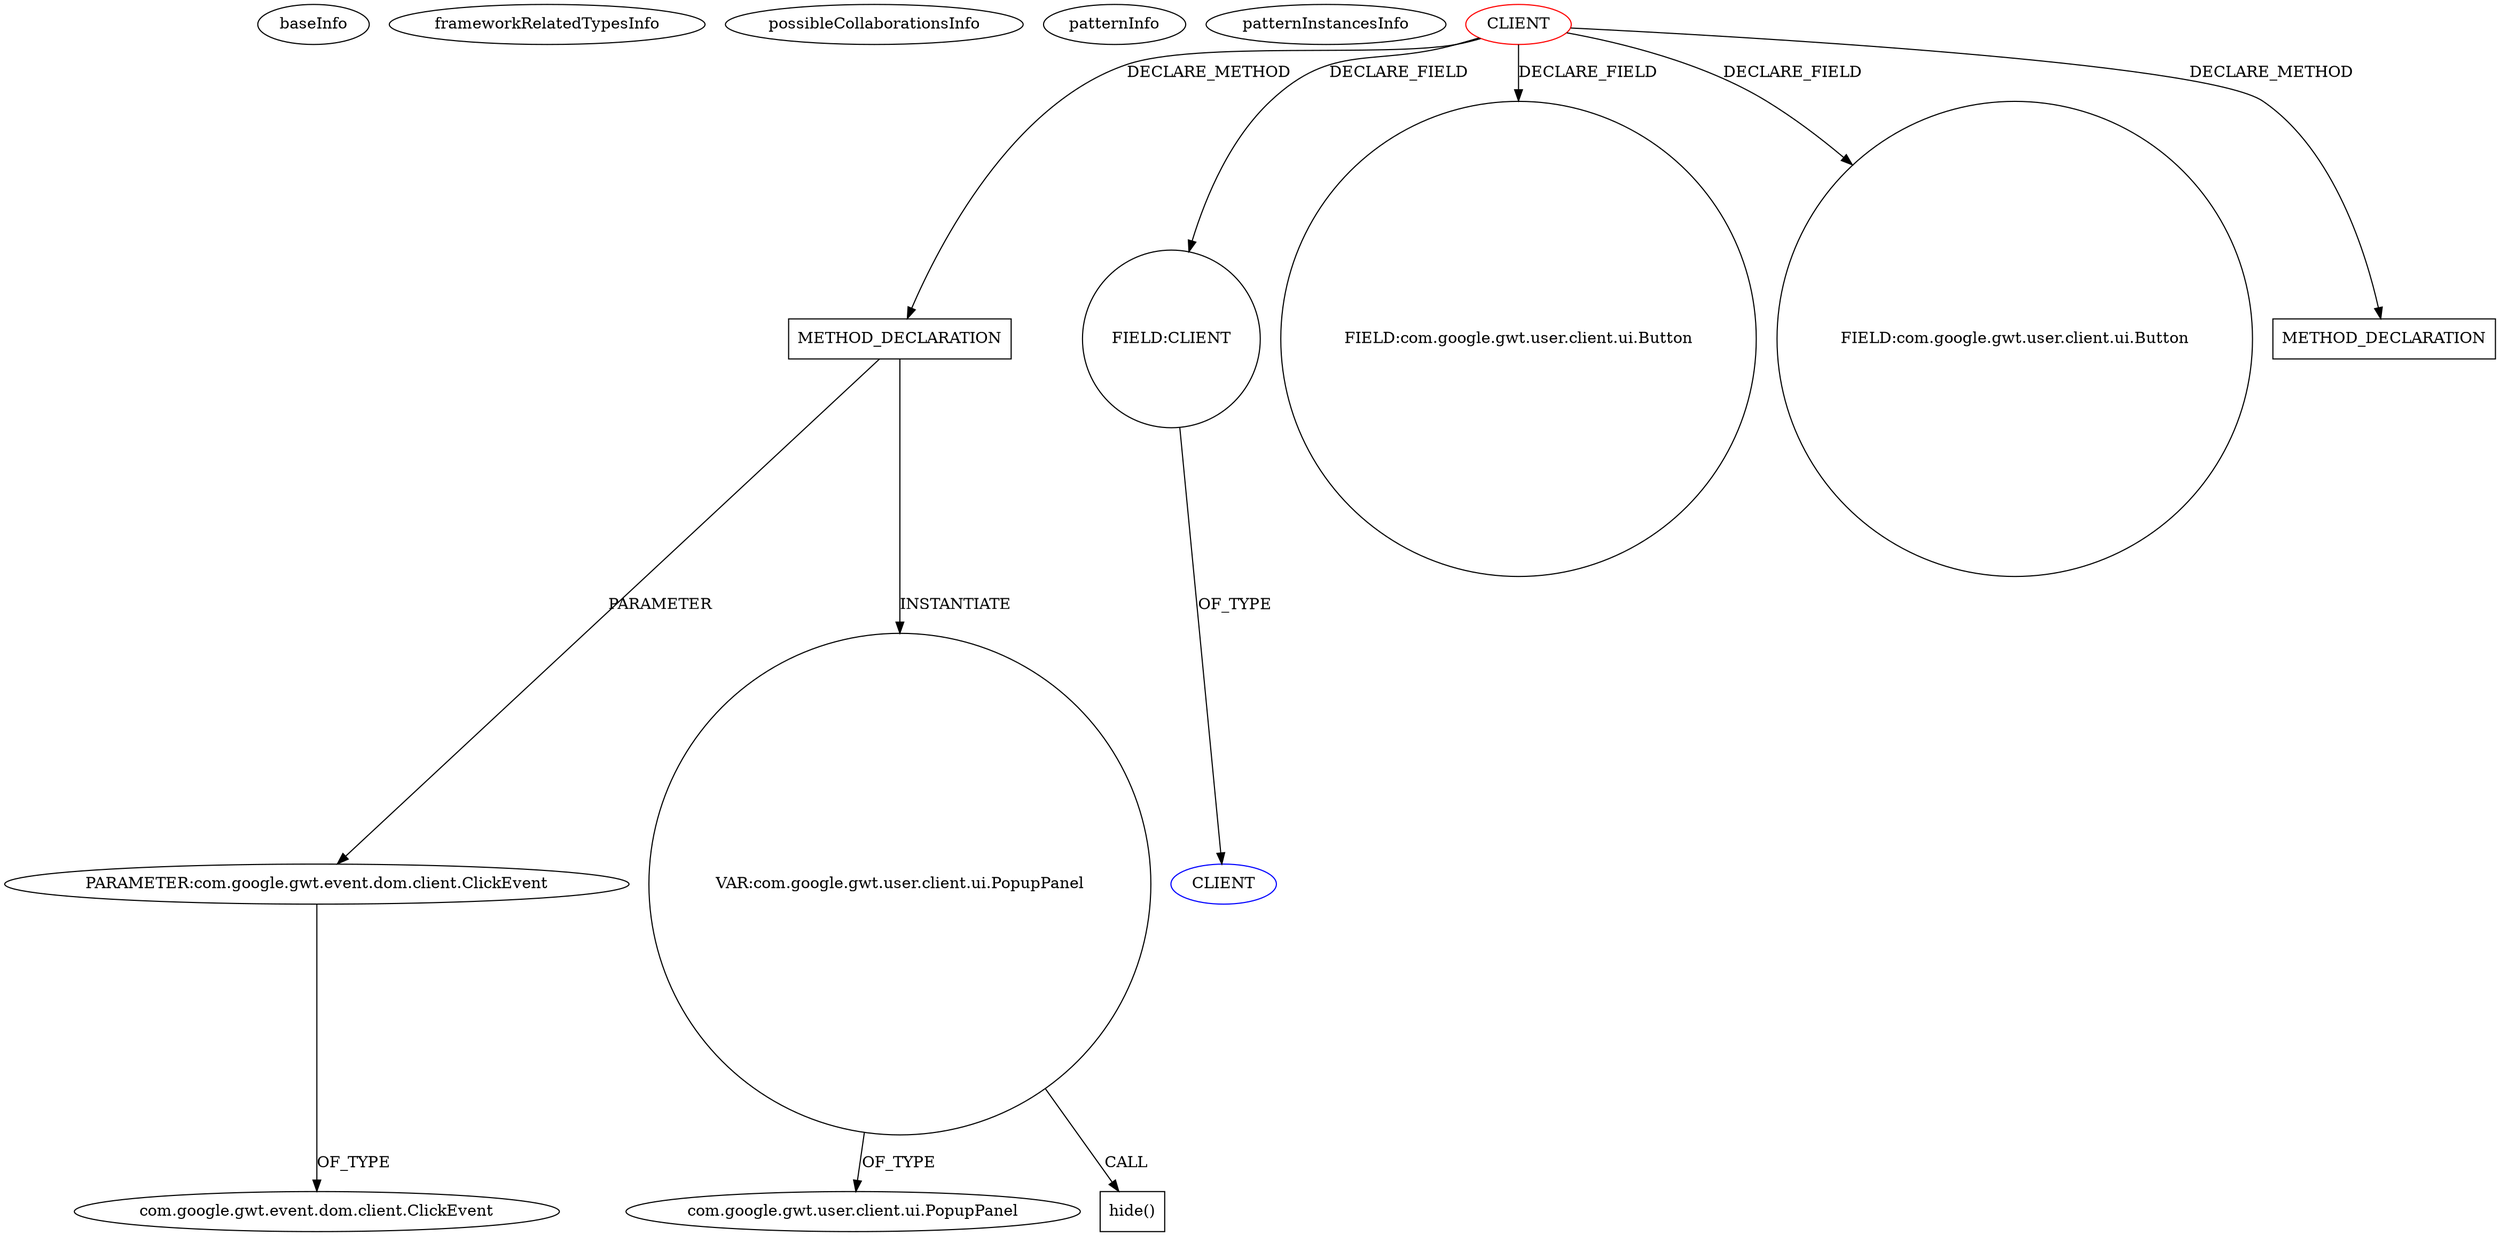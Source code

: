 digraph {
baseInfo[graphId=63,category="pattern",isAnonymous=false,possibleRelation=false]
frameworkRelatedTypesInfo[]
possibleCollaborationsInfo[]
patternInfo[frequency=2.0,patternRootClient=0]
patternInstancesInfo[0="felype87-gwt~/felype87-gwt/gwt-master/Minefield/src/com/felype/minefield/client/GameLevelDialog.java~GameLevelDialog~1323",1="chrte-TemperatureWatcher~/chrte-TemperatureWatcher/TemperatureWatcher-master/src/com/google/gwt/sample/stockwatcher/client/TemperatureWatcher.java~TemperatureWatcher~1066"]
236[label="PARAMETER:com.google.gwt.event.dom.client.ClickEvent",vertexType="PARAMETER_DECLARATION",isFrameworkType=false]
233[label="METHOD_DECLARATION",vertexType="CLIENT_METHOD_DECLARATION",isFrameworkType=false,shape=box]
251[label="VAR:com.google.gwt.user.client.ui.PopupPanel",vertexType="VARIABLE_EXPRESION",isFrameworkType=false,shape=circle]
0[label="CLIENT",vertexType="ROOT_CLIENT_CLASS_DECLARATION",isFrameworkType=false,color=red]
25[label="FIELD:CLIENT",vertexType="FIELD_DECLARATION",isFrameworkType=false,shape=circle]
252[label="com.google.gwt.user.client.ui.PopupPanel",vertexType="FRAMEWORK_CLASS_TYPE",isFrameworkType=false]
8[label="FIELD:com.google.gwt.user.client.ui.Button",vertexType="FIELD_DECLARATION",isFrameworkType=false,shape=circle]
4[label="FIELD:com.google.gwt.user.client.ui.Button",vertexType="FIELD_DECLARATION",isFrameworkType=false,shape=circle]
285[label="hide()",vertexType="INSIDE_CALL",isFrameworkType=false,shape=box]
26[label="CLIENT",vertexType="REFERENCE_CLIENT_CLASS_DECLARATION",isFrameworkType=false,color=blue]
237[label="com.google.gwt.event.dom.client.ClickEvent",vertexType="FRAMEWORK_CLASS_TYPE",isFrameworkType=false]
453[label="METHOD_DECLARATION",vertexType="CLIENT_METHOD_DECLARATION",isFrameworkType=false,shape=box]
0->25[label="DECLARE_FIELD"]
251->252[label="OF_TYPE"]
0->453[label="DECLARE_METHOD"]
236->237[label="OF_TYPE"]
0->4[label="DECLARE_FIELD"]
25->26[label="OF_TYPE"]
233->251[label="INSTANTIATE"]
0->8[label="DECLARE_FIELD"]
233->236[label="PARAMETER"]
0->233[label="DECLARE_METHOD"]
251->285[label="CALL"]
}
